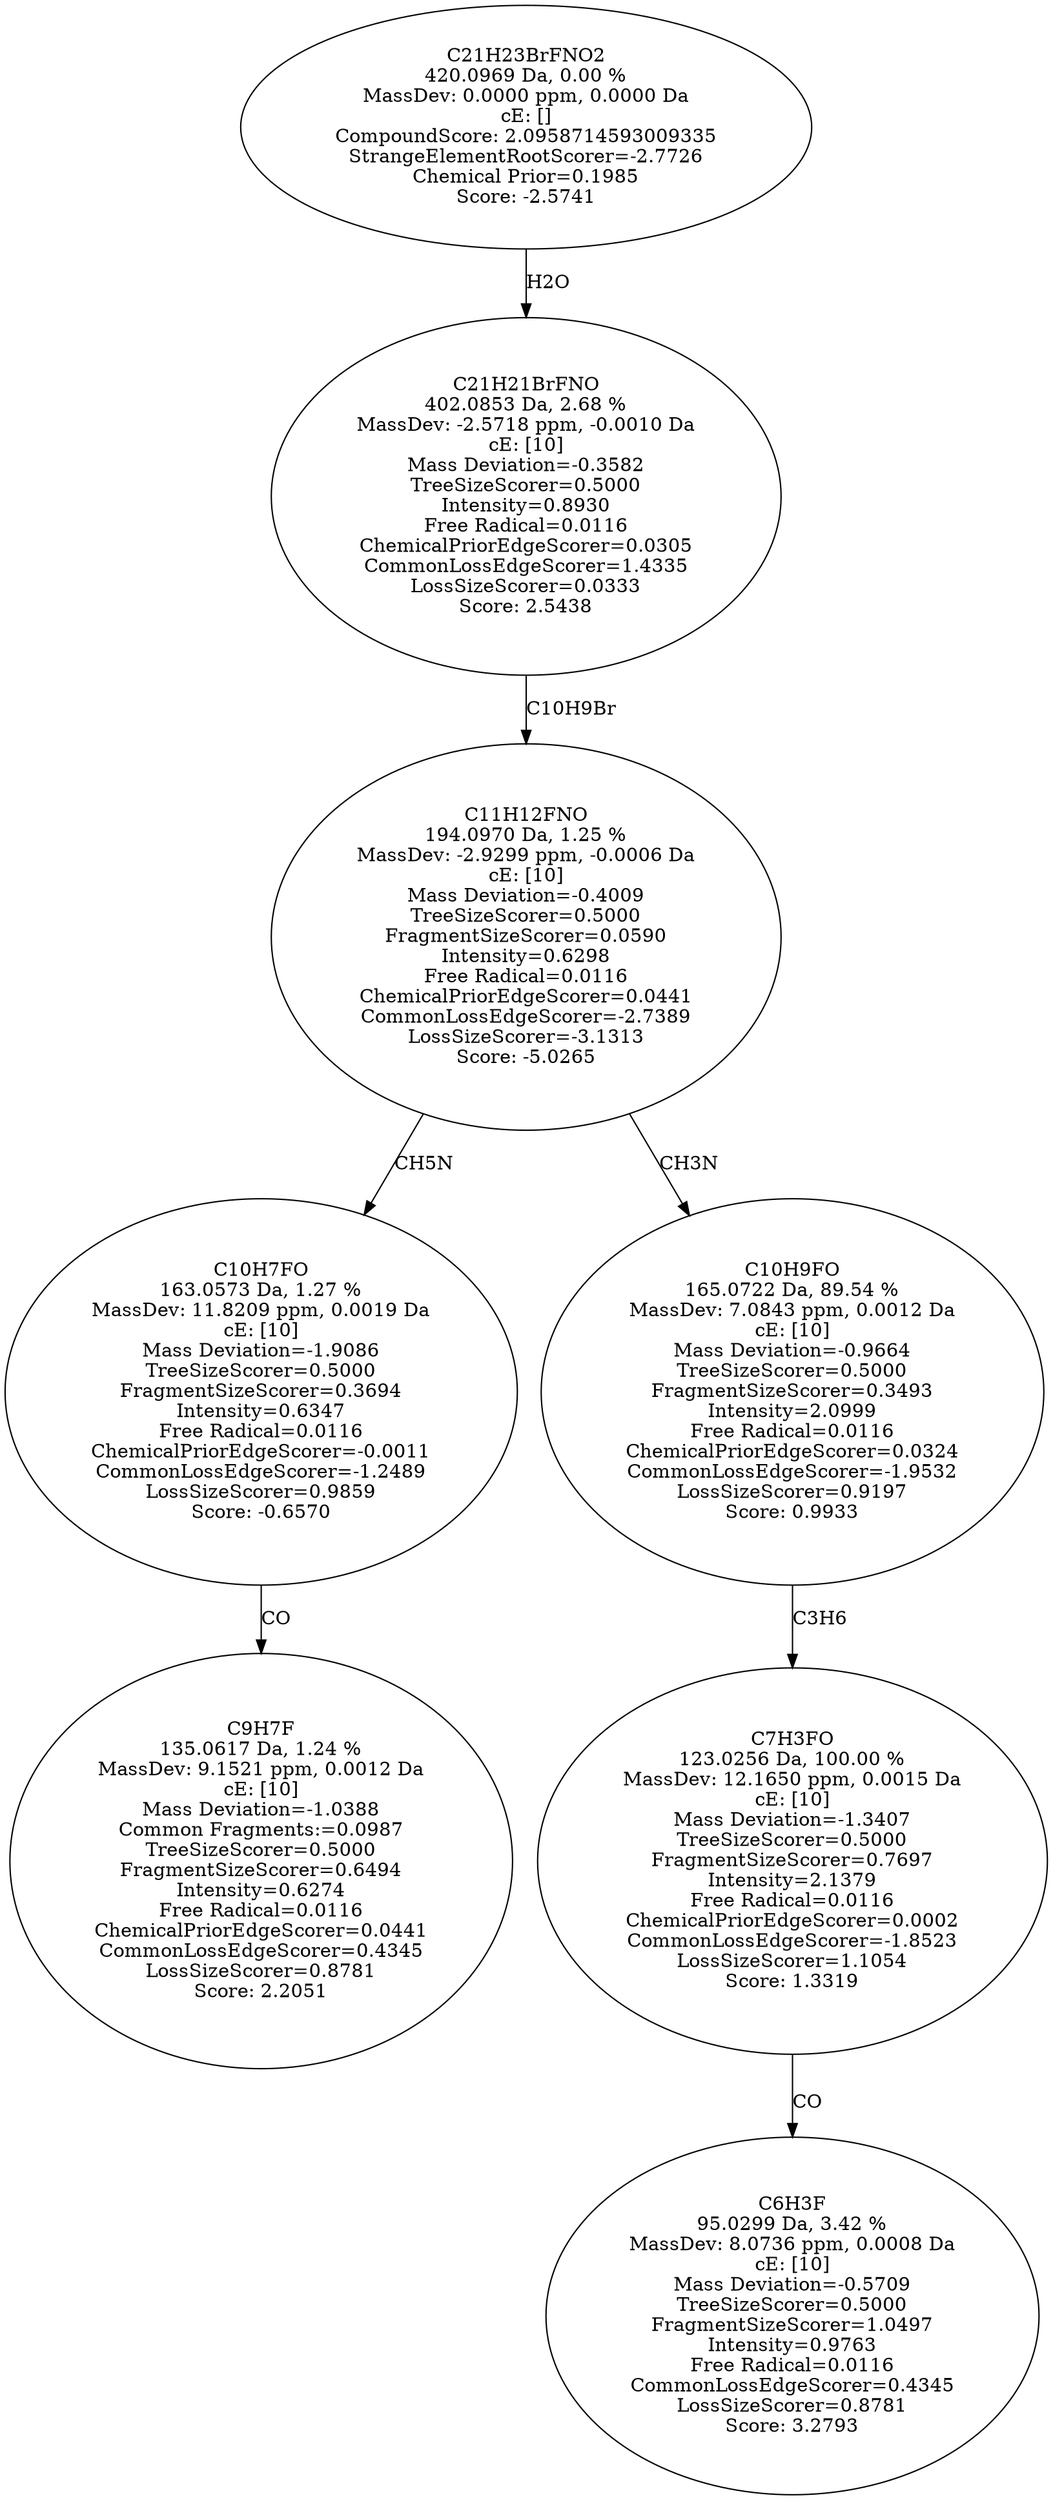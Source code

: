 strict digraph {
v1 [label="C9H7F\n135.0617 Da, 1.24 %\nMassDev: 9.1521 ppm, 0.0012 Da\ncE: [10]\nMass Deviation=-1.0388\nCommon Fragments:=0.0987\nTreeSizeScorer=0.5000\nFragmentSizeScorer=0.6494\nIntensity=0.6274\nFree Radical=0.0116\nChemicalPriorEdgeScorer=0.0441\nCommonLossEdgeScorer=0.4345\nLossSizeScorer=0.8781\nScore: 2.2051"];
v2 [label="C10H7FO\n163.0573 Da, 1.27 %\nMassDev: 11.8209 ppm, 0.0019 Da\ncE: [10]\nMass Deviation=-1.9086\nTreeSizeScorer=0.5000\nFragmentSizeScorer=0.3694\nIntensity=0.6347\nFree Radical=0.0116\nChemicalPriorEdgeScorer=-0.0011\nCommonLossEdgeScorer=-1.2489\nLossSizeScorer=0.9859\nScore: -0.6570"];
v3 [label="C6H3F\n95.0299 Da, 3.42 %\nMassDev: 8.0736 ppm, 0.0008 Da\ncE: [10]\nMass Deviation=-0.5709\nTreeSizeScorer=0.5000\nFragmentSizeScorer=1.0497\nIntensity=0.9763\nFree Radical=0.0116\nCommonLossEdgeScorer=0.4345\nLossSizeScorer=0.8781\nScore: 3.2793"];
v4 [label="C7H3FO\n123.0256 Da, 100.00 %\nMassDev: 12.1650 ppm, 0.0015 Da\ncE: [10]\nMass Deviation=-1.3407\nTreeSizeScorer=0.5000\nFragmentSizeScorer=0.7697\nIntensity=2.1379\nFree Radical=0.0116\nChemicalPriorEdgeScorer=0.0002\nCommonLossEdgeScorer=-1.8523\nLossSizeScorer=1.1054\nScore: 1.3319"];
v5 [label="C10H9FO\n165.0722 Da, 89.54 %\nMassDev: 7.0843 ppm, 0.0012 Da\ncE: [10]\nMass Deviation=-0.9664\nTreeSizeScorer=0.5000\nFragmentSizeScorer=0.3493\nIntensity=2.0999\nFree Radical=0.0116\nChemicalPriorEdgeScorer=0.0324\nCommonLossEdgeScorer=-1.9532\nLossSizeScorer=0.9197\nScore: 0.9933"];
v6 [label="C11H12FNO\n194.0970 Da, 1.25 %\nMassDev: -2.9299 ppm, -0.0006 Da\ncE: [10]\nMass Deviation=-0.4009\nTreeSizeScorer=0.5000\nFragmentSizeScorer=0.0590\nIntensity=0.6298\nFree Radical=0.0116\nChemicalPriorEdgeScorer=0.0441\nCommonLossEdgeScorer=-2.7389\nLossSizeScorer=-3.1313\nScore: -5.0265"];
v7 [label="C21H21BrFNO\n402.0853 Da, 2.68 %\nMassDev: -2.5718 ppm, -0.0010 Da\ncE: [10]\nMass Deviation=-0.3582\nTreeSizeScorer=0.5000\nIntensity=0.8930\nFree Radical=0.0116\nChemicalPriorEdgeScorer=0.0305\nCommonLossEdgeScorer=1.4335\nLossSizeScorer=0.0333\nScore: 2.5438"];
v8 [label="C21H23BrFNO2\n420.0969 Da, 0.00 %\nMassDev: 0.0000 ppm, 0.0000 Da\ncE: []\nCompoundScore: 2.0958714593009335\nStrangeElementRootScorer=-2.7726\nChemical Prior=0.1985\nScore: -2.5741"];
v2 -> v1 [label="CO"];
v6 -> v2 [label="CH5N"];
v4 -> v3 [label="CO"];
v5 -> v4 [label="C3H6"];
v6 -> v5 [label="CH3N"];
v7 -> v6 [label="C10H9Br"];
v8 -> v7 [label="H2O"];
}